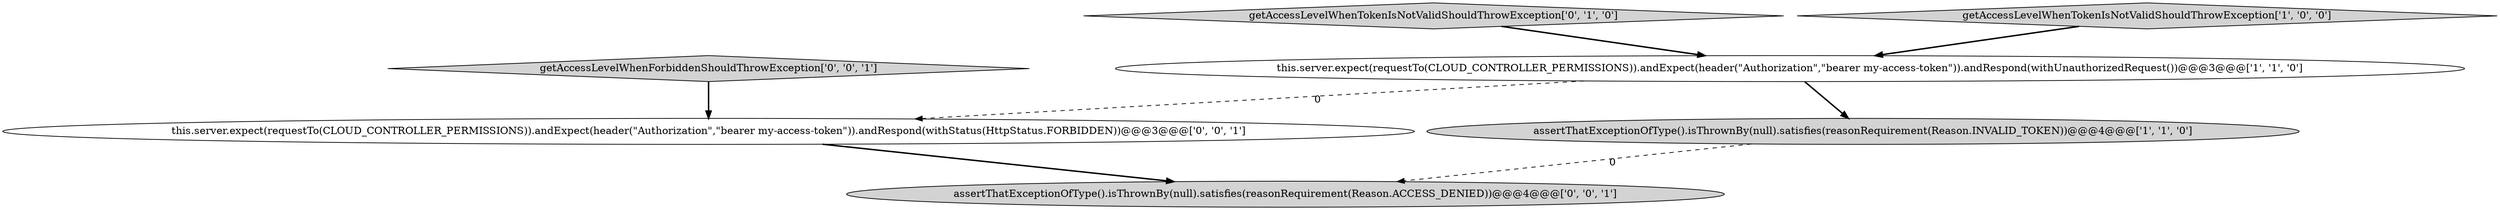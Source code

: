 digraph {
1 [style = filled, label = "this.server.expect(requestTo(CLOUD_CONTROLLER_PERMISSIONS)).andExpect(header(\"Authorization\",\"bearer my-access-token\")).andRespond(withUnauthorizedRequest())@@@3@@@['1', '1', '0']", fillcolor = white, shape = ellipse image = "AAA0AAABBB1BBB"];
4 [style = filled, label = "this.server.expect(requestTo(CLOUD_CONTROLLER_PERMISSIONS)).andExpect(header(\"Authorization\",\"bearer my-access-token\")).andRespond(withStatus(HttpStatus.FORBIDDEN))@@@3@@@['0', '0', '1']", fillcolor = white, shape = ellipse image = "AAA0AAABBB3BBB"];
3 [style = filled, label = "getAccessLevelWhenTokenIsNotValidShouldThrowException['0', '1', '0']", fillcolor = lightgray, shape = diamond image = "AAA0AAABBB2BBB"];
2 [style = filled, label = "getAccessLevelWhenTokenIsNotValidShouldThrowException['1', '0', '0']", fillcolor = lightgray, shape = diamond image = "AAA0AAABBB1BBB"];
0 [style = filled, label = "assertThatExceptionOfType().isThrownBy(null).satisfies(reasonRequirement(Reason.INVALID_TOKEN))@@@4@@@['1', '1', '0']", fillcolor = lightgray, shape = ellipse image = "AAA0AAABBB1BBB"];
6 [style = filled, label = "assertThatExceptionOfType().isThrownBy(null).satisfies(reasonRequirement(Reason.ACCESS_DENIED))@@@4@@@['0', '0', '1']", fillcolor = lightgray, shape = ellipse image = "AAA0AAABBB3BBB"];
5 [style = filled, label = "getAccessLevelWhenForbiddenShouldThrowException['0', '0', '1']", fillcolor = lightgray, shape = diamond image = "AAA0AAABBB3BBB"];
1->4 [style = dashed, label="0"];
1->0 [style = bold, label=""];
3->1 [style = bold, label=""];
4->6 [style = bold, label=""];
2->1 [style = bold, label=""];
5->4 [style = bold, label=""];
0->6 [style = dashed, label="0"];
}
